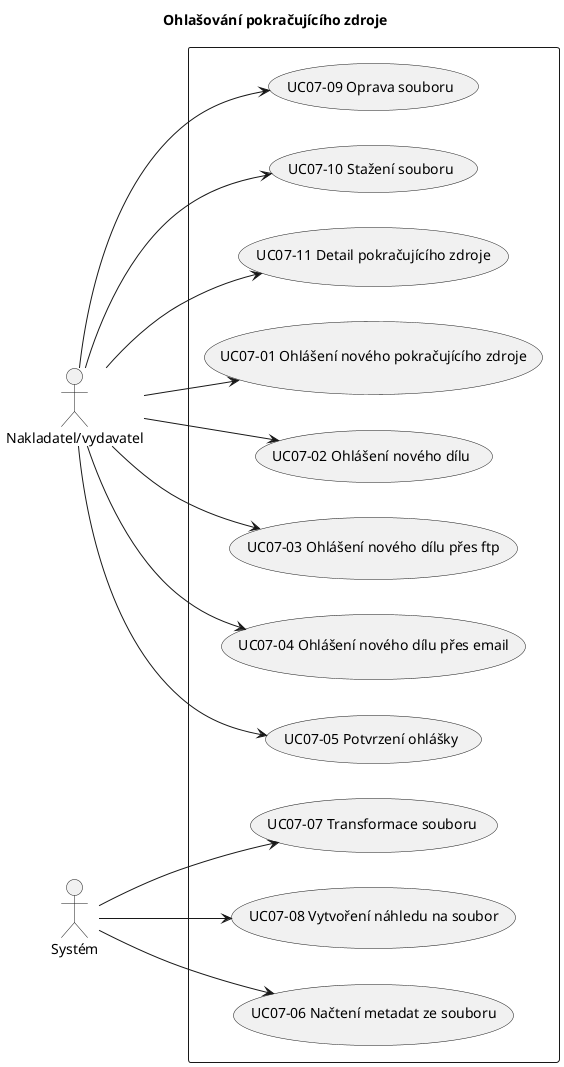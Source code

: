 @startuml
left to right direction
title Ohlašování pokračujícího zdroje
skinparam packageStyle rect

actor :Nakladatel/vydavatel: as nakl
actor :Systém: as sys

rectangle  {
	   :nakl: --> (UC07-01 Ohlášení nového pokračujícího zdroje)
	   :nakl: --> (UC07-02 Ohlášení nového dílu)
	   :nakl: --> (UC07-03 Ohlášení nového dílu přes ftp)
	   :nakl: --> (UC07-04 Ohlášení nového dílu přes email)
	   :nakl: --> (UC07-05 Potvrzení ohlášky)
	   :sys:  --> (UC07-06 Načtení metadat ze souboru)
	   :sys:  --> (UC07-07 Transformace souboru)
	   :sys:  --> (UC07-08 Vytvoření náhledu na soubor)
	   :nakl: --> (UC07-09 Oprava souboru)
	   :nakl: --> (UC07-10 Stažení souboru)
	   :nakl: --> (UC07-11 Detail pokračujícího zdroje)
}
@enduml